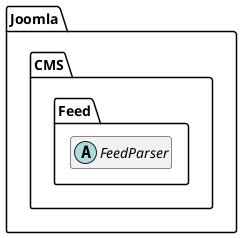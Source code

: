 @startuml
set namespaceSeparator \\
hide members
hide << alias >> circle

abstract class Joomla\\CMS\\Feed\\FeedParser
@enduml
